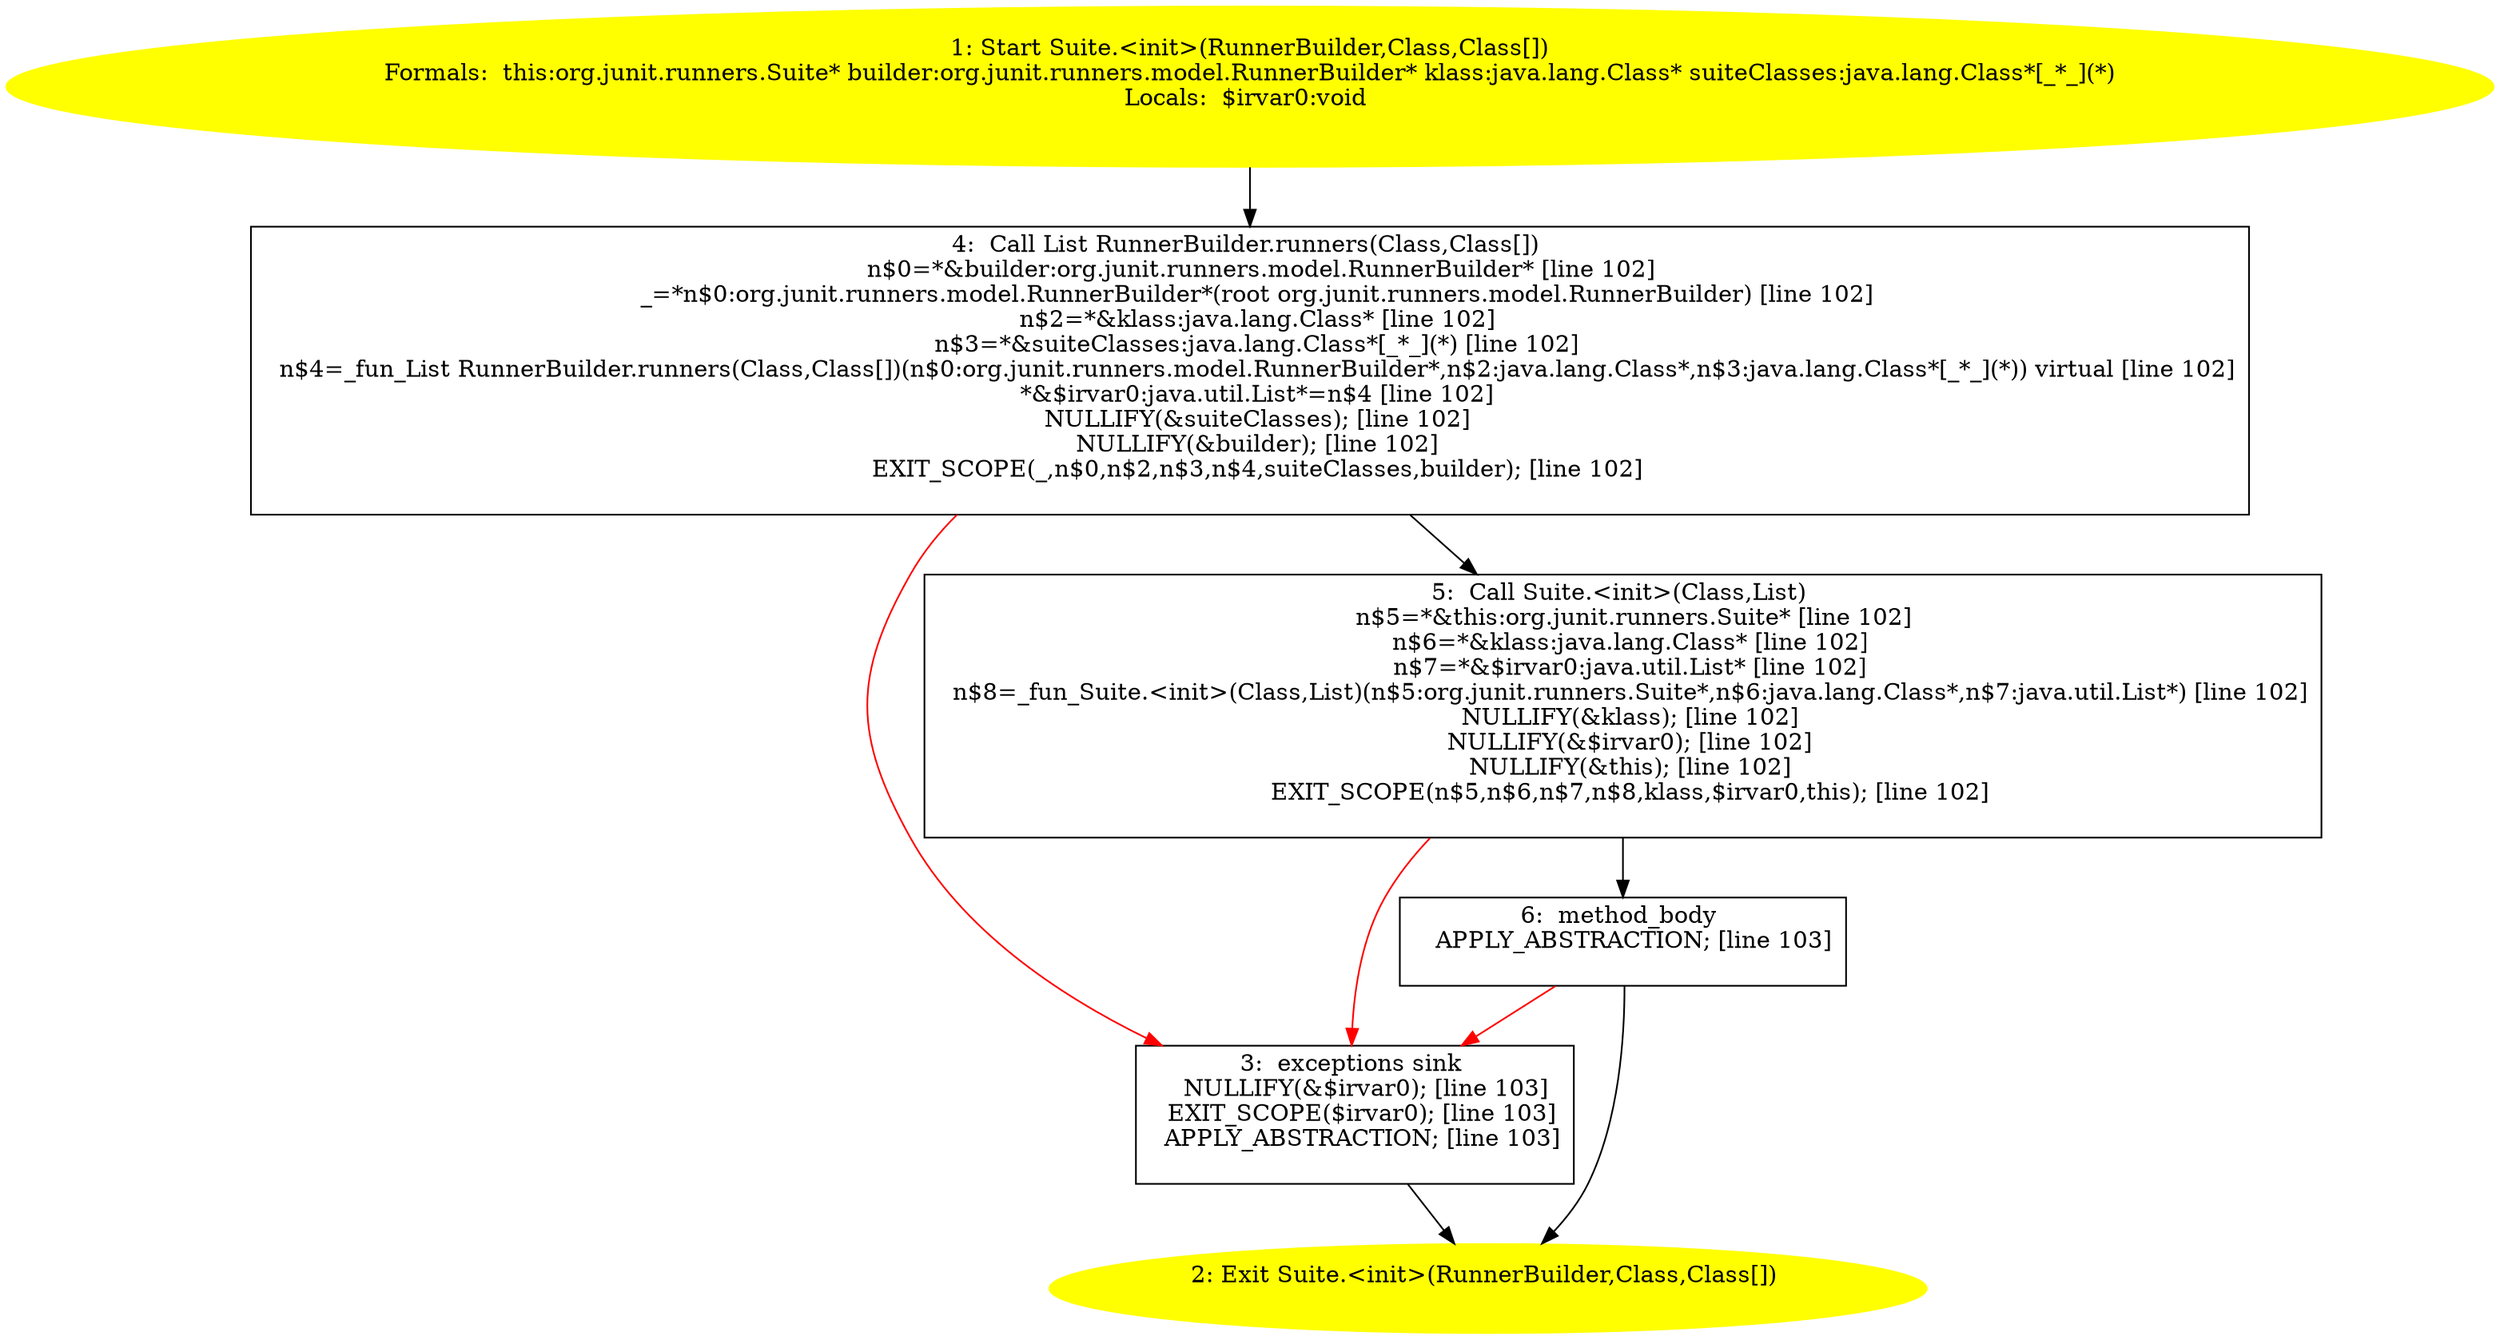 /* @generated */
digraph cfg {
"org.junit.runners.Suite.<init>(org.junit.runners.model.RunnerBuilder,java.lang.Class,java.lang.Class.9991b743e3918d57d0e6bff6e90ac073_1" [label="1: Start Suite.<init>(RunnerBuilder,Class,Class[])\nFormals:  this:org.junit.runners.Suite* builder:org.junit.runners.model.RunnerBuilder* klass:java.lang.Class* suiteClasses:java.lang.Class*[_*_](*)\nLocals:  $irvar0:void \n  " color=yellow style=filled]
	

	 "org.junit.runners.Suite.<init>(org.junit.runners.model.RunnerBuilder,java.lang.Class,java.lang.Class.9991b743e3918d57d0e6bff6e90ac073_1" -> "org.junit.runners.Suite.<init>(org.junit.runners.model.RunnerBuilder,java.lang.Class,java.lang.Class.9991b743e3918d57d0e6bff6e90ac073_4" ;
"org.junit.runners.Suite.<init>(org.junit.runners.model.RunnerBuilder,java.lang.Class,java.lang.Class.9991b743e3918d57d0e6bff6e90ac073_2" [label="2: Exit Suite.<init>(RunnerBuilder,Class,Class[]) \n  " color=yellow style=filled]
	

"org.junit.runners.Suite.<init>(org.junit.runners.model.RunnerBuilder,java.lang.Class,java.lang.Class.9991b743e3918d57d0e6bff6e90ac073_3" [label="3:  exceptions sink \n   NULLIFY(&$irvar0); [line 103]\n  EXIT_SCOPE($irvar0); [line 103]\n  APPLY_ABSTRACTION; [line 103]\n " shape="box"]
	

	 "org.junit.runners.Suite.<init>(org.junit.runners.model.RunnerBuilder,java.lang.Class,java.lang.Class.9991b743e3918d57d0e6bff6e90ac073_3" -> "org.junit.runners.Suite.<init>(org.junit.runners.model.RunnerBuilder,java.lang.Class,java.lang.Class.9991b743e3918d57d0e6bff6e90ac073_2" ;
"org.junit.runners.Suite.<init>(org.junit.runners.model.RunnerBuilder,java.lang.Class,java.lang.Class.9991b743e3918d57d0e6bff6e90ac073_4" [label="4:  Call List RunnerBuilder.runners(Class,Class[]) \n   n$0=*&builder:org.junit.runners.model.RunnerBuilder* [line 102]\n  _=*n$0:org.junit.runners.model.RunnerBuilder*(root org.junit.runners.model.RunnerBuilder) [line 102]\n  n$2=*&klass:java.lang.Class* [line 102]\n  n$3=*&suiteClasses:java.lang.Class*[_*_](*) [line 102]\n  n$4=_fun_List RunnerBuilder.runners(Class,Class[])(n$0:org.junit.runners.model.RunnerBuilder*,n$2:java.lang.Class*,n$3:java.lang.Class*[_*_](*)) virtual [line 102]\n  *&$irvar0:java.util.List*=n$4 [line 102]\n  NULLIFY(&suiteClasses); [line 102]\n  NULLIFY(&builder); [line 102]\n  EXIT_SCOPE(_,n$0,n$2,n$3,n$4,suiteClasses,builder); [line 102]\n " shape="box"]
	

	 "org.junit.runners.Suite.<init>(org.junit.runners.model.RunnerBuilder,java.lang.Class,java.lang.Class.9991b743e3918d57d0e6bff6e90ac073_4" -> "org.junit.runners.Suite.<init>(org.junit.runners.model.RunnerBuilder,java.lang.Class,java.lang.Class.9991b743e3918d57d0e6bff6e90ac073_5" ;
	 "org.junit.runners.Suite.<init>(org.junit.runners.model.RunnerBuilder,java.lang.Class,java.lang.Class.9991b743e3918d57d0e6bff6e90ac073_4" -> "org.junit.runners.Suite.<init>(org.junit.runners.model.RunnerBuilder,java.lang.Class,java.lang.Class.9991b743e3918d57d0e6bff6e90ac073_3" [color="red" ];
"org.junit.runners.Suite.<init>(org.junit.runners.model.RunnerBuilder,java.lang.Class,java.lang.Class.9991b743e3918d57d0e6bff6e90ac073_5" [label="5:  Call Suite.<init>(Class,List) \n   n$5=*&this:org.junit.runners.Suite* [line 102]\n  n$6=*&klass:java.lang.Class* [line 102]\n  n$7=*&$irvar0:java.util.List* [line 102]\n  n$8=_fun_Suite.<init>(Class,List)(n$5:org.junit.runners.Suite*,n$6:java.lang.Class*,n$7:java.util.List*) [line 102]\n  NULLIFY(&klass); [line 102]\n  NULLIFY(&$irvar0); [line 102]\n  NULLIFY(&this); [line 102]\n  EXIT_SCOPE(n$5,n$6,n$7,n$8,klass,$irvar0,this); [line 102]\n " shape="box"]
	

	 "org.junit.runners.Suite.<init>(org.junit.runners.model.RunnerBuilder,java.lang.Class,java.lang.Class.9991b743e3918d57d0e6bff6e90ac073_5" -> "org.junit.runners.Suite.<init>(org.junit.runners.model.RunnerBuilder,java.lang.Class,java.lang.Class.9991b743e3918d57d0e6bff6e90ac073_6" ;
	 "org.junit.runners.Suite.<init>(org.junit.runners.model.RunnerBuilder,java.lang.Class,java.lang.Class.9991b743e3918d57d0e6bff6e90ac073_5" -> "org.junit.runners.Suite.<init>(org.junit.runners.model.RunnerBuilder,java.lang.Class,java.lang.Class.9991b743e3918d57d0e6bff6e90ac073_3" [color="red" ];
"org.junit.runners.Suite.<init>(org.junit.runners.model.RunnerBuilder,java.lang.Class,java.lang.Class.9991b743e3918d57d0e6bff6e90ac073_6" [label="6:  method_body \n   APPLY_ABSTRACTION; [line 103]\n " shape="box"]
	

	 "org.junit.runners.Suite.<init>(org.junit.runners.model.RunnerBuilder,java.lang.Class,java.lang.Class.9991b743e3918d57d0e6bff6e90ac073_6" -> "org.junit.runners.Suite.<init>(org.junit.runners.model.RunnerBuilder,java.lang.Class,java.lang.Class.9991b743e3918d57d0e6bff6e90ac073_2" ;
	 "org.junit.runners.Suite.<init>(org.junit.runners.model.RunnerBuilder,java.lang.Class,java.lang.Class.9991b743e3918d57d0e6bff6e90ac073_6" -> "org.junit.runners.Suite.<init>(org.junit.runners.model.RunnerBuilder,java.lang.Class,java.lang.Class.9991b743e3918d57d0e6bff6e90ac073_3" [color="red" ];
}
